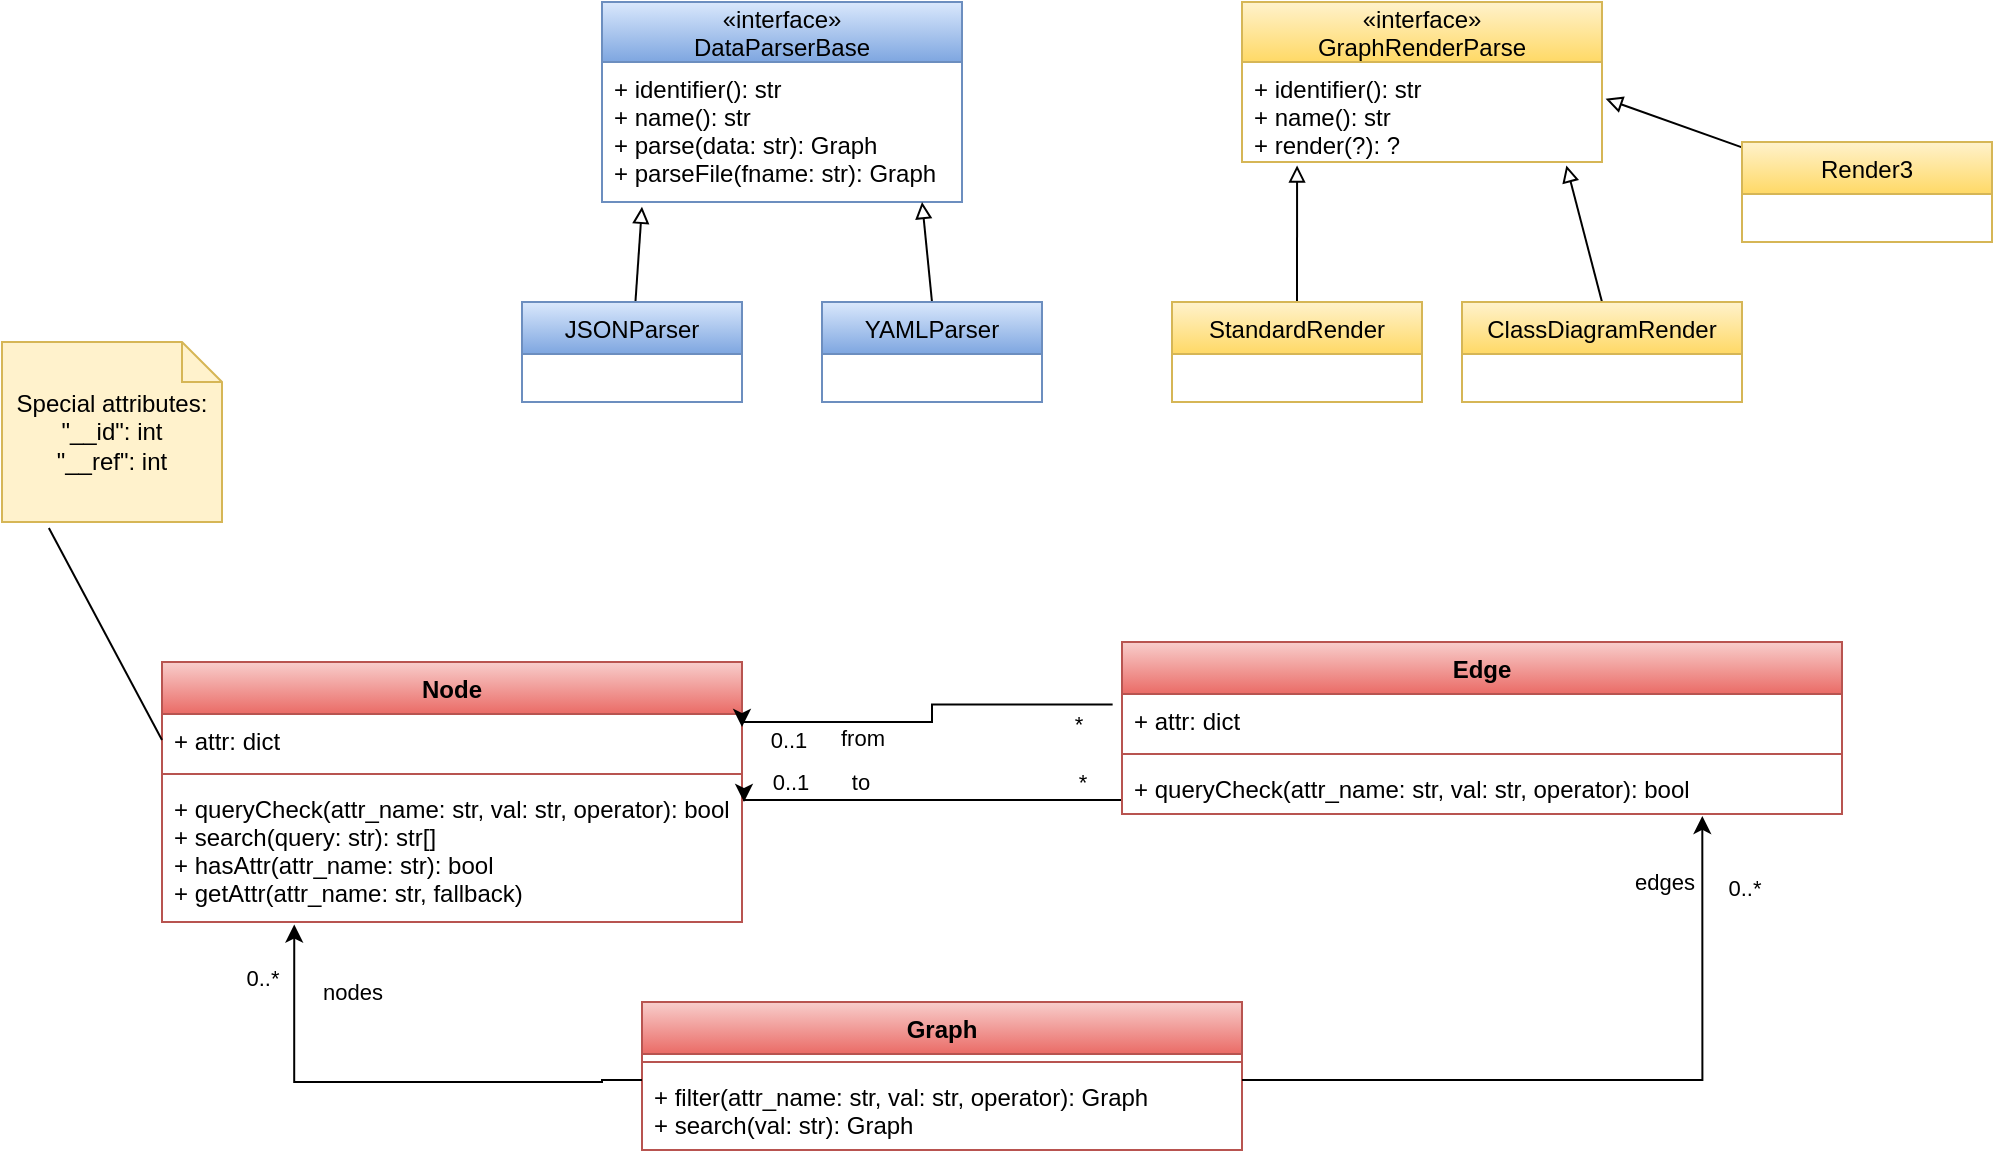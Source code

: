 <mxfile version="20.7.4" type="device"><diagram id="dN1nnGf1BwAC77GkPsfL" name="Page-1"><mxGraphModel dx="1434" dy="838" grid="1" gridSize="10" guides="1" tooltips="1" connect="1" arrows="1" fold="1" page="1" pageScale="1" pageWidth="850" pageHeight="1100" math="0" shadow="0"><root><mxCell id="0"/><mxCell id="1" parent="0"/><mxCell id="Fa0Dp9o5c_9qURV7kqs4-1" value="Node" style="swimlane;fontStyle=1;align=center;verticalAlign=top;childLayout=stackLayout;horizontal=1;startSize=26;horizontalStack=0;resizeParent=1;resizeParentMax=0;resizeLast=0;collapsible=1;marginBottom=0;fillColor=#f8cecc;strokeColor=#b85450;gradientColor=#ea6b66;" parent="1" vertex="1"><mxGeometry x="110" y="360" width="290" height="130" as="geometry"/></mxCell><mxCell id="Fa0Dp9o5c_9qURV7kqs4-2" value="+ attr: dict" style="text;strokeColor=none;fillColor=none;align=left;verticalAlign=top;spacingLeft=4;spacingRight=4;overflow=hidden;rotatable=0;points=[[0,0.5],[1,0.5]];portConstraint=eastwest;" parent="Fa0Dp9o5c_9qURV7kqs4-1" vertex="1"><mxGeometry y="26" width="290" height="26" as="geometry"/></mxCell><mxCell id="Fa0Dp9o5c_9qURV7kqs4-3" value="" style="line;strokeWidth=1;fillColor=none;align=left;verticalAlign=middle;spacingTop=-1;spacingLeft=3;spacingRight=3;rotatable=0;labelPosition=right;points=[];portConstraint=eastwest;strokeColor=inherit;" parent="Fa0Dp9o5c_9qURV7kqs4-1" vertex="1"><mxGeometry y="52" width="290" height="8" as="geometry"/></mxCell><mxCell id="Fa0Dp9o5c_9qURV7kqs4-4" value="+ queryCheck(attr_name: str, val: str, operator): bool&#10;+ search(query: str): str[]&#10;+ hasAttr(attr_name: str): bool&#10;+ getAttr(attr_name: str, fallback)" style="text;strokeColor=none;fillColor=none;align=left;verticalAlign=top;spacingLeft=4;spacingRight=4;overflow=hidden;rotatable=0;points=[[0,0.5],[1,0.5]];portConstraint=eastwest;" parent="Fa0Dp9o5c_9qURV7kqs4-1" vertex="1"><mxGeometry y="60" width="290" height="70" as="geometry"/></mxCell><mxCell id="Fa0Dp9o5c_9qURV7kqs4-9" style="edgeStyle=orthogonalEdgeStyle;rounded=0;orthogonalLoop=1;jettySize=auto;html=1;exitX=-0.013;exitY=0.203;exitDx=0;exitDy=0;entryX=1;entryY=0.25;entryDx=0;entryDy=0;exitPerimeter=0;" parent="1" source="Fa0Dp9o5c_9qURV7kqs4-6" target="Fa0Dp9o5c_9qURV7kqs4-1" edge="1"><mxGeometry relative="1" as="geometry"><mxPoint x="380" y="350" as="targetPoint"/><Array as="points"><mxPoint x="495" y="381"/><mxPoint x="495" y="390"/><mxPoint x="400" y="390"/></Array></mxGeometry></mxCell><mxCell id="Fa0Dp9o5c_9qURV7kqs4-13" value="0..1" style="edgeLabel;html=1;align=center;verticalAlign=middle;resizable=0;points=[];" parent="Fa0Dp9o5c_9qURV7kqs4-9" vertex="1" connectable="0"><mxGeometry x="0.904" relative="1" as="geometry"><mxPoint x="16" y="9" as="offset"/></mxGeometry></mxCell><mxCell id="Fa0Dp9o5c_9qURV7kqs4-15" value="*" style="edgeLabel;html=1;align=center;verticalAlign=middle;resizable=0;points=[];" parent="Fa0Dp9o5c_9qURV7kqs4-9" vertex="1" connectable="0"><mxGeometry x="-0.924" relative="1" as="geometry"><mxPoint x="-10" y="9" as="offset"/></mxGeometry></mxCell><mxCell id="Fa0Dp9o5c_9qURV7kqs4-43" value="from" style="edgeLabel;html=1;align=center;verticalAlign=middle;resizable=0;points=[];" parent="Fa0Dp9o5c_9qURV7kqs4-9" vertex="1" connectable="0"><mxGeometry x="0.614" y="1" relative="1" as="geometry"><mxPoint x="24" y="7" as="offset"/></mxGeometry></mxCell><mxCell id="Fa0Dp9o5c_9qURV7kqs4-11" style="edgeStyle=orthogonalEdgeStyle;rounded=0;orthogonalLoop=1;jettySize=auto;html=1;" parent="1" source="Fa0Dp9o5c_9qURV7kqs4-5" edge="1"><mxGeometry relative="1" as="geometry"><mxPoint x="401" y="430" as="targetPoint"/><Array as="points"><mxPoint x="530" y="429"/><mxPoint x="530" y="429"/></Array></mxGeometry></mxCell><mxCell id="Fa0Dp9o5c_9qURV7kqs4-14" value="0..1" style="edgeLabel;html=1;align=center;verticalAlign=middle;resizable=0;points=[];" parent="Fa0Dp9o5c_9qURV7kqs4-11" vertex="1" connectable="0"><mxGeometry x="0.864" y="-1" relative="1" as="geometry"><mxPoint x="11" y="-8" as="offset"/></mxGeometry></mxCell><mxCell id="Fa0Dp9o5c_9qURV7kqs4-17" value="*" style="edgeLabel;html=1;align=center;verticalAlign=middle;resizable=0;points=[];" parent="Fa0Dp9o5c_9qURV7kqs4-11" vertex="1" connectable="0"><mxGeometry x="-0.931" relative="1" as="geometry"><mxPoint x="-14" y="-9" as="offset"/></mxGeometry></mxCell><mxCell id="Fa0Dp9o5c_9qURV7kqs4-45" value="to" style="edgeLabel;html=1;align=center;verticalAlign=middle;resizable=0;points=[];" parent="Fa0Dp9o5c_9qURV7kqs4-11" vertex="1" connectable="0"><mxGeometry x="0.421" y="1" relative="1" as="geometry"><mxPoint x="4" y="-10" as="offset"/></mxGeometry></mxCell><mxCell id="Fa0Dp9o5c_9qURV7kqs4-5" value="Edge" style="swimlane;fontStyle=1;align=center;verticalAlign=top;childLayout=stackLayout;horizontal=1;startSize=26;horizontalStack=0;resizeParent=1;resizeParentMax=0;resizeLast=0;collapsible=1;marginBottom=0;fillColor=#f8cecc;gradientColor=#ea6b66;strokeColor=#b85450;" parent="1" vertex="1"><mxGeometry x="590" y="350" width="360" height="86" as="geometry"/></mxCell><mxCell id="Fa0Dp9o5c_9qURV7kqs4-6" value="+ attr: dict" style="text;align=left;verticalAlign=top;spacingLeft=4;spacingRight=4;overflow=hidden;rotatable=0;points=[[0,0.5],[1,0.5]];portConstraint=eastwest;" parent="Fa0Dp9o5c_9qURV7kqs4-5" vertex="1"><mxGeometry y="26" width="360" height="26" as="geometry"/></mxCell><mxCell id="Fa0Dp9o5c_9qURV7kqs4-7" value="" style="line;strokeWidth=1;fillColor=none;align=left;verticalAlign=middle;spacingTop=-1;spacingLeft=3;spacingRight=3;rotatable=0;labelPosition=right;points=[];portConstraint=eastwest;strokeColor=inherit;" parent="Fa0Dp9o5c_9qURV7kqs4-5" vertex="1"><mxGeometry y="52" width="360" height="8" as="geometry"/></mxCell><mxCell id="Fa0Dp9o5c_9qURV7kqs4-8" value="+ queryCheck(attr_name: str, val: str, operator): bool" style="text;strokeColor=none;fillColor=none;align=left;verticalAlign=top;spacingLeft=4;spacingRight=4;overflow=hidden;rotatable=0;points=[[0,0.5],[1,0.5]];portConstraint=eastwest;" parent="Fa0Dp9o5c_9qURV7kqs4-5" vertex="1"><mxGeometry y="60" width="360" height="26" as="geometry"/></mxCell><mxCell id="Fa0Dp9o5c_9qURV7kqs4-18" value="Graph" style="swimlane;fontStyle=1;align=center;verticalAlign=top;childLayout=stackLayout;horizontal=1;startSize=26;horizontalStack=0;resizeParent=1;resizeParentMax=0;resizeLast=0;collapsible=1;marginBottom=0;fillColor=#f8cecc;gradientColor=#ea6b66;strokeColor=#b85450;" parent="1" vertex="1"><mxGeometry x="350" y="530" width="300" height="74" as="geometry"/></mxCell><mxCell id="Fa0Dp9o5c_9qURV7kqs4-20" value="" style="line;strokeWidth=1;fillColor=none;align=left;verticalAlign=middle;spacingTop=-1;spacingLeft=3;spacingRight=3;rotatable=0;labelPosition=right;points=[];portConstraint=eastwest;strokeColor=inherit;" parent="Fa0Dp9o5c_9qURV7kqs4-18" vertex="1"><mxGeometry y="26" width="300" height="8" as="geometry"/></mxCell><mxCell id="Fa0Dp9o5c_9qURV7kqs4-21" value="+ filter(attr_name: str, val: str, operator): Graph&#10;+ search(val: str): Graph" style="text;strokeColor=none;fillColor=none;align=left;verticalAlign=top;spacingLeft=4;spacingRight=4;overflow=hidden;rotatable=0;points=[[0,0.5],[1,0.5]];portConstraint=eastwest;" parent="Fa0Dp9o5c_9qURV7kqs4-18" vertex="1"><mxGeometry y="34" width="300" height="40" as="geometry"/></mxCell><mxCell id="Fa0Dp9o5c_9qURV7kqs4-22" style="edgeStyle=orthogonalEdgeStyle;rounded=0;orthogonalLoop=1;jettySize=auto;html=1;exitX=0;exitY=0.5;exitDx=0;exitDy=0;entryX=0.228;entryY=1.018;entryDx=0;entryDy=0;entryPerimeter=0;" parent="1" target="Fa0Dp9o5c_9qURV7kqs4-4" edge="1"><mxGeometry relative="1" as="geometry"><Array as="points"><mxPoint x="330" y="569"/><mxPoint x="330" y="570"/><mxPoint x="176" y="570"/></Array><mxPoint x="350" y="569" as="sourcePoint"/></mxGeometry></mxCell><mxCell id="Fa0Dp9o5c_9qURV7kqs4-26" value="0..*" style="edgeLabel;html=1;align=center;verticalAlign=middle;resizable=0;points=[];" parent="Fa0Dp9o5c_9qURV7kqs4-22" vertex="1" connectable="0"><mxGeometry x="0.788" y="-2" relative="1" as="geometry"><mxPoint x="-18" as="offset"/></mxGeometry></mxCell><mxCell id="Fa0Dp9o5c_9qURV7kqs4-27" value="nodes" style="edgeLabel;html=1;align=center;verticalAlign=middle;resizable=0;points=[];" parent="Fa0Dp9o5c_9qURV7kqs4-22" vertex="1" connectable="0"><mxGeometry x="0.339" relative="1" as="geometry"><mxPoint x="24" y="-45" as="offset"/></mxGeometry></mxCell><mxCell id="Fa0Dp9o5c_9qURV7kqs4-23" style="edgeStyle=orthogonalEdgeStyle;rounded=0;orthogonalLoop=1;jettySize=auto;html=1;exitX=1;exitY=0.5;exitDx=0;exitDy=0;entryX=0.806;entryY=1.037;entryDx=0;entryDy=0;entryPerimeter=0;" parent="1" target="Fa0Dp9o5c_9qURV7kqs4-8" edge="1"><mxGeometry relative="1" as="geometry"><mxPoint x="650" y="569" as="sourcePoint"/><Array as="points"><mxPoint x="880" y="569"/></Array></mxGeometry></mxCell><mxCell id="Fa0Dp9o5c_9qURV7kqs4-25" value="0..*" style="edgeLabel;html=1;align=center;verticalAlign=middle;resizable=0;points=[];" parent="Fa0Dp9o5c_9qURV7kqs4-23" vertex="1" connectable="0"><mxGeometry x="0.827" y="1" relative="1" as="geometry"><mxPoint x="22" y="5" as="offset"/></mxGeometry></mxCell><mxCell id="Fa0Dp9o5c_9qURV7kqs4-28" value="edges" style="edgeLabel;html=1;align=center;verticalAlign=middle;resizable=0;points=[];" parent="Fa0Dp9o5c_9qURV7kqs4-23" vertex="1" connectable="0"><mxGeometry x="-0.733" relative="1" as="geometry"><mxPoint x="162" y="-99" as="offset"/></mxGeometry></mxCell><mxCell id="Fa0Dp9o5c_9qURV7kqs4-38" value="Special attributes:&lt;br&gt;&quot;__id&quot;: int&lt;br&gt;&quot;__ref&quot;: int" style="shape=note;size=20;whiteSpace=wrap;html=1;fillColor=#fff2cc;strokeColor=#d6b656;" parent="1" vertex="1"><mxGeometry x="30" y="200" width="110" height="90" as="geometry"/></mxCell><mxCell id="Fa0Dp9o5c_9qURV7kqs4-39" style="rounded=0;orthogonalLoop=1;jettySize=auto;html=1;exitX=0;exitY=0.5;exitDx=0;exitDy=0;endArrow=none;endFill=0;entryX=0.213;entryY=1.033;entryDx=0;entryDy=0;entryPerimeter=0;" parent="1" source="Fa0Dp9o5c_9qURV7kqs4-2" target="Fa0Dp9o5c_9qURV7kqs4-38" edge="1"><mxGeometry relative="1" as="geometry"/></mxCell><mxCell id="Fa0Dp9o5c_9qURV7kqs4-73" value="«interface»&#10;DataParserBase" style="swimlane;fontStyle=0;childLayout=stackLayout;horizontal=1;startSize=30;fillColor=#dae8fc;horizontalStack=0;resizeParent=1;resizeParentMax=0;resizeLast=0;collapsible=1;marginBottom=0;gradientColor=#7ea6e0;strokeColor=#6c8ebf;" parent="1" vertex="1"><mxGeometry x="330" y="30" width="180" height="100" as="geometry"><mxRectangle x="360" y="70" width="100" height="30" as="alternateBounds"/></mxGeometry></mxCell><mxCell id="Fa0Dp9o5c_9qURV7kqs4-76" value="+ identifier(): str&#10;+ name(): str&#10;+ parse(data: str): Graph&#10;+ parseFile(fname: str): Graph&#10;" style="text;strokeColor=none;fillColor=none;align=left;verticalAlign=top;spacingLeft=4;spacingRight=4;overflow=hidden;rotatable=0;points=[[0,0.5],[1,0.5]];portConstraint=eastwest;" parent="Fa0Dp9o5c_9qURV7kqs4-73" vertex="1"><mxGeometry y="30" width="180" height="70" as="geometry"/></mxCell><mxCell id="Fa0Dp9o5c_9qURV7kqs4-82" style="edgeStyle=none;rounded=0;orthogonalLoop=1;jettySize=auto;html=1;entryX=0.111;entryY=1.034;entryDx=0;entryDy=0;entryPerimeter=0;endArrow=block;endFill=0;" parent="1" source="Fa0Dp9o5c_9qURV7kqs4-78" target="Fa0Dp9o5c_9qURV7kqs4-76" edge="1"><mxGeometry relative="1" as="geometry"/></mxCell><mxCell id="Fa0Dp9o5c_9qURV7kqs4-78" value="JSONParser" style="swimlane;fontStyle=0;childLayout=stackLayout;horizontal=1;startSize=26;fillColor=#dae8fc;horizontalStack=0;resizeParent=1;resizeParentMax=0;resizeLast=0;collapsible=1;marginBottom=0;gradientColor=#7ea6e0;strokeColor=#6c8ebf;" parent="1" vertex="1"><mxGeometry x="290" y="180" width="110" height="50" as="geometry"/></mxCell><mxCell id="Fa0Dp9o5c_9qURV7kqs4-84" style="edgeStyle=none;rounded=0;orthogonalLoop=1;jettySize=auto;html=1;exitX=0.5;exitY=0;exitDx=0;exitDy=0;entryX=0.889;entryY=1;entryDx=0;entryDy=0;entryPerimeter=0;endArrow=block;endFill=0;" parent="1" source="Fa0Dp9o5c_9qURV7kqs4-83" target="Fa0Dp9o5c_9qURV7kqs4-76" edge="1"><mxGeometry relative="1" as="geometry"/></mxCell><mxCell id="Fa0Dp9o5c_9qURV7kqs4-83" value="YAMLParser" style="swimlane;fontStyle=0;childLayout=stackLayout;horizontal=1;startSize=26;fillColor=#dae8fc;horizontalStack=0;resizeParent=1;resizeParentMax=0;resizeLast=0;collapsible=1;marginBottom=0;gradientColor=#7ea6e0;strokeColor=#6c8ebf;" parent="1" vertex="1"><mxGeometry x="440" y="180" width="110" height="50" as="geometry"/></mxCell><mxCell id="Fa0Dp9o5c_9qURV7kqs4-85" value="«interface»&#10;GraphRenderParse" style="swimlane;fontStyle=0;childLayout=stackLayout;horizontal=1;startSize=30;fillColor=#fff2cc;horizontalStack=0;resizeParent=1;resizeParentMax=0;resizeLast=0;collapsible=1;marginBottom=0;gradientColor=#ffd966;strokeColor=#d6b656;" parent="1" vertex="1"><mxGeometry x="650" y="30" width="180" height="80" as="geometry"><mxRectangle x="360" y="70" width="100" height="30" as="alternateBounds"/></mxGeometry></mxCell><mxCell id="Fa0Dp9o5c_9qURV7kqs4-86" value="+ identifier(): str&#10;+ name(): str&#10;+ render(?): ?&#10;" style="text;strokeColor=none;fillColor=none;align=left;verticalAlign=top;spacingLeft=4;spacingRight=4;overflow=hidden;rotatable=0;points=[[0,0.5],[1,0.5]];portConstraint=eastwest;" parent="Fa0Dp9o5c_9qURV7kqs4-85" vertex="1"><mxGeometry y="30" width="180" height="50" as="geometry"/></mxCell><mxCell id="Fa0Dp9o5c_9qURV7kqs4-87" style="edgeStyle=none;rounded=0;orthogonalLoop=1;jettySize=auto;html=1;exitX=0.5;exitY=1;exitDx=0;exitDy=0;endArrow=block;endFill=0;" parent="Fa0Dp9o5c_9qURV7kqs4-85" source="Fa0Dp9o5c_9qURV7kqs4-85" target="Fa0Dp9o5c_9qURV7kqs4-86" edge="1"><mxGeometry relative="1" as="geometry"/></mxCell><mxCell id="Fa0Dp9o5c_9qURV7kqs4-89" style="edgeStyle=none;rounded=0;orthogonalLoop=1;jettySize=auto;html=1;exitX=0.5;exitY=0;exitDx=0;exitDy=0;entryX=0.153;entryY=1.034;entryDx=0;entryDy=0;entryPerimeter=0;endArrow=block;endFill=0;" parent="1" source="Fa0Dp9o5c_9qURV7kqs4-88" target="Fa0Dp9o5c_9qURV7kqs4-86" edge="1"><mxGeometry relative="1" as="geometry"/></mxCell><mxCell id="Fa0Dp9o5c_9qURV7kqs4-88" value="StandardRender" style="swimlane;fontStyle=0;childLayout=stackLayout;horizontal=1;startSize=26;fillColor=#fff2cc;horizontalStack=0;resizeParent=1;resizeParentMax=0;resizeLast=0;collapsible=1;marginBottom=0;gradientColor=#ffd966;strokeColor=#d6b656;" parent="1" vertex="1"><mxGeometry x="615" y="180" width="125" height="50" as="geometry"/></mxCell><mxCell id="Fa0Dp9o5c_9qURV7kqs4-91" style="edgeStyle=none;rounded=0;orthogonalLoop=1;jettySize=auto;html=1;exitX=0.5;exitY=0;exitDx=0;exitDy=0;entryX=0.901;entryY=1.034;entryDx=0;entryDy=0;entryPerimeter=0;endArrow=block;endFill=0;" parent="1" source="Fa0Dp9o5c_9qURV7kqs4-90" target="Fa0Dp9o5c_9qURV7kqs4-86" edge="1"><mxGeometry relative="1" as="geometry"/></mxCell><mxCell id="Fa0Dp9o5c_9qURV7kqs4-90" value="ClassDiagramRender" style="swimlane;fontStyle=0;childLayout=stackLayout;horizontal=1;startSize=26;fillColor=#fff2cc;horizontalStack=0;resizeParent=1;resizeParentMax=0;resizeLast=0;collapsible=1;marginBottom=0;gradientColor=#ffd966;strokeColor=#d6b656;" parent="1" vertex="1"><mxGeometry x="760" y="180" width="140" height="50" as="geometry"/></mxCell><mxCell id="Fa0Dp9o5c_9qURV7kqs4-93" style="edgeStyle=none;rounded=0;orthogonalLoop=1;jettySize=auto;html=1;entryX=1.01;entryY=0.368;entryDx=0;entryDy=0;entryPerimeter=0;endArrow=block;endFill=0;" parent="1" source="Fa0Dp9o5c_9qURV7kqs4-92" target="Fa0Dp9o5c_9qURV7kqs4-86" edge="1"><mxGeometry relative="1" as="geometry"/></mxCell><mxCell id="Fa0Dp9o5c_9qURV7kqs4-92" value="Render3" style="swimlane;fontStyle=0;childLayout=stackLayout;horizontal=1;startSize=26;fillColor=#fff2cc;horizontalStack=0;resizeParent=1;resizeParentMax=0;resizeLast=0;collapsible=1;marginBottom=0;gradientColor=#ffd966;strokeColor=#d6b656;" parent="1" vertex="1"><mxGeometry x="900" y="100" width="125" height="50" as="geometry"/></mxCell></root></mxGraphModel></diagram></mxfile>